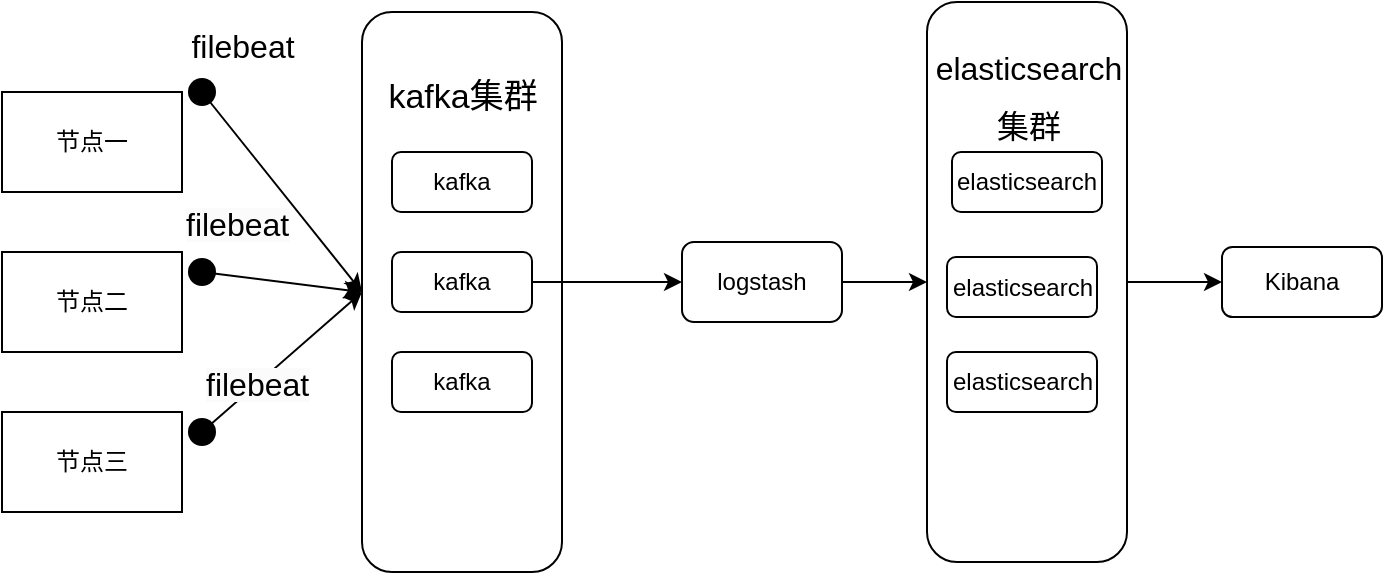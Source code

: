<mxfile version="21.6.2" type="github">
  <diagram name="第 1 页" id="7MqZxgHIHBNX4ZySx4Cy">
    <mxGraphModel dx="1363" dy="650" grid="1" gridSize="10" guides="1" tooltips="1" connect="1" arrows="1" fold="1" page="1" pageScale="1" pageWidth="827" pageHeight="1169" math="0" shadow="0">
      <root>
        <mxCell id="0" />
        <mxCell id="1" parent="0" />
        <mxCell id="8qYdOQDrGCpXGIiek9M1-2" value="节点一" style="rounded=0;whiteSpace=wrap;html=1;" vertex="1" parent="1">
          <mxGeometry x="60" y="110" width="90" height="50" as="geometry" />
        </mxCell>
        <mxCell id="8qYdOQDrGCpXGIiek9M1-3" value="节点二" style="rounded=0;whiteSpace=wrap;html=1;" vertex="1" parent="1">
          <mxGeometry x="60" y="190" width="90" height="50" as="geometry" />
        </mxCell>
        <mxCell id="8qYdOQDrGCpXGIiek9M1-4" value="节点三" style="rounded=0;whiteSpace=wrap;html=1;" vertex="1" parent="1">
          <mxGeometry x="60" y="270" width="90" height="50" as="geometry" />
        </mxCell>
        <mxCell id="8qYdOQDrGCpXGIiek9M1-11" style="rounded=0;orthogonalLoop=1;jettySize=auto;html=1;entryX=0;entryY=0.5;entryDx=0;entryDy=0;" edge="1" parent="1" source="8qYdOQDrGCpXGIiek9M1-5" target="8qYdOQDrGCpXGIiek9M1-9">
          <mxGeometry relative="1" as="geometry" />
        </mxCell>
        <mxCell id="8qYdOQDrGCpXGIiek9M1-5" value="" style="shape=waypoint;sketch=0;fillStyle=solid;size=6;pointerEvents=1;points=[];fillColor=none;resizable=0;rotatable=0;perimeter=centerPerimeter;snapToPoint=1;strokeWidth=5;" vertex="1" parent="1">
          <mxGeometry x="150" y="100" width="20" height="20" as="geometry" />
        </mxCell>
        <mxCell id="8qYdOQDrGCpXGIiek9M1-12" style="rounded=0;orthogonalLoop=1;jettySize=auto;html=1;" edge="1" parent="1" source="8qYdOQDrGCpXGIiek9M1-6">
          <mxGeometry relative="1" as="geometry">
            <mxPoint x="240" y="210" as="targetPoint" />
          </mxGeometry>
        </mxCell>
        <mxCell id="8qYdOQDrGCpXGIiek9M1-6" value="" style="shape=waypoint;sketch=0;fillStyle=solid;size=6;pointerEvents=1;points=[];fillColor=none;resizable=0;rotatable=0;perimeter=centerPerimeter;snapToPoint=1;strokeWidth=5;" vertex="1" parent="1">
          <mxGeometry x="150" y="190" width="20" height="20" as="geometry" />
        </mxCell>
        <mxCell id="8qYdOQDrGCpXGIiek9M1-13" style="rounded=0;orthogonalLoop=1;jettySize=auto;html=1;entryX=0;entryY=0.5;entryDx=0;entryDy=0;" edge="1" parent="1" source="8qYdOQDrGCpXGIiek9M1-7" target="8qYdOQDrGCpXGIiek9M1-9">
          <mxGeometry relative="1" as="geometry">
            <mxPoint x="230" y="210" as="targetPoint" />
          </mxGeometry>
        </mxCell>
        <mxCell id="8qYdOQDrGCpXGIiek9M1-7" value="" style="shape=waypoint;sketch=0;fillStyle=solid;size=6;pointerEvents=1;points=[];fillColor=none;resizable=0;rotatable=0;perimeter=centerPerimeter;snapToPoint=1;strokeWidth=5;" vertex="1" parent="1">
          <mxGeometry x="150" y="270" width="20" height="20" as="geometry" />
        </mxCell>
        <mxCell id="8qYdOQDrGCpXGIiek9M1-9" value="" style="rounded=1;whiteSpace=wrap;html=1;" vertex="1" parent="1">
          <mxGeometry x="240" y="70" width="100" height="280" as="geometry" />
        </mxCell>
        <mxCell id="8qYdOQDrGCpXGIiek9M1-14" value="kafka" style="rounded=1;whiteSpace=wrap;html=1;" vertex="1" parent="1">
          <mxGeometry x="255" y="140" width="70" height="30" as="geometry" />
        </mxCell>
        <mxCell id="8qYdOQDrGCpXGIiek9M1-19" style="edgeStyle=orthogonalEdgeStyle;rounded=0;orthogonalLoop=1;jettySize=auto;html=1;" edge="1" parent="1" source="8qYdOQDrGCpXGIiek9M1-15" target="8qYdOQDrGCpXGIiek9M1-18">
          <mxGeometry relative="1" as="geometry" />
        </mxCell>
        <mxCell id="8qYdOQDrGCpXGIiek9M1-15" value="kafka" style="rounded=1;whiteSpace=wrap;html=1;" vertex="1" parent="1">
          <mxGeometry x="255" y="190" width="70" height="30" as="geometry" />
        </mxCell>
        <mxCell id="8qYdOQDrGCpXGIiek9M1-16" value="kafka" style="rounded=1;whiteSpace=wrap;html=1;" vertex="1" parent="1">
          <mxGeometry x="255" y="240" width="70" height="30" as="geometry" />
        </mxCell>
        <mxCell id="8qYdOQDrGCpXGIiek9M1-17" value="&lt;span style=&quot;font-weight: normal;&quot;&gt;&lt;font style=&quot;font-size: 17px;&quot;&gt;kafka集群&lt;/font&gt;&lt;/span&gt;" style="text;strokeColor=none;fillColor=none;html=1;fontSize=24;fontStyle=1;verticalAlign=middle;align=center;" vertex="1" parent="1">
          <mxGeometry x="240" y="90" width="100" height="40" as="geometry" />
        </mxCell>
        <mxCell id="8qYdOQDrGCpXGIiek9M1-28" style="rounded=0;orthogonalLoop=1;jettySize=auto;html=1;" edge="1" parent="1" source="8qYdOQDrGCpXGIiek9M1-18" target="8qYdOQDrGCpXGIiek9M1-20">
          <mxGeometry relative="1" as="geometry" />
        </mxCell>
        <mxCell id="8qYdOQDrGCpXGIiek9M1-18" value="logstash" style="rounded=1;whiteSpace=wrap;html=1;" vertex="1" parent="1">
          <mxGeometry x="400" y="185" width="80" height="40" as="geometry" />
        </mxCell>
        <mxCell id="8qYdOQDrGCpXGIiek9M1-29" style="edgeStyle=orthogonalEdgeStyle;rounded=0;orthogonalLoop=1;jettySize=auto;html=1;entryX=0;entryY=0.5;entryDx=0;entryDy=0;" edge="1" parent="1" source="8qYdOQDrGCpXGIiek9M1-20" target="8qYdOQDrGCpXGIiek9M1-22">
          <mxGeometry relative="1" as="geometry" />
        </mxCell>
        <mxCell id="8qYdOQDrGCpXGIiek9M1-20" value="" style="rounded=1;whiteSpace=wrap;html=1;" vertex="1" parent="1">
          <mxGeometry x="522.5" y="65" width="100" height="280" as="geometry" />
        </mxCell>
        <mxCell id="8qYdOQDrGCpXGIiek9M1-22" value="Kibana" style="rounded=1;whiteSpace=wrap;html=1;" vertex="1" parent="1">
          <mxGeometry x="670" y="187.5" width="80" height="35" as="geometry" />
        </mxCell>
        <mxCell id="8qYdOQDrGCpXGIiek9M1-24" value="elasticsearch" style="rounded=1;whiteSpace=wrap;html=1;" vertex="1" parent="1">
          <mxGeometry x="535" y="140" width="75" height="30" as="geometry" />
        </mxCell>
        <mxCell id="8qYdOQDrGCpXGIiek9M1-25" value="elasticsearch" style="rounded=1;whiteSpace=wrap;html=1;" vertex="1" parent="1">
          <mxGeometry x="532.5" y="192.5" width="75" height="30" as="geometry" />
        </mxCell>
        <mxCell id="8qYdOQDrGCpXGIiek9M1-26" value="elasticsearch" style="rounded=1;whiteSpace=wrap;html=1;" vertex="1" parent="1">
          <mxGeometry x="532.5" y="240" width="75" height="30" as="geometry" />
        </mxCell>
        <mxCell id="8qYdOQDrGCpXGIiek9M1-30" value="&lt;span style=&quot;font-weight: normal; font-size: 16px;&quot;&gt;&lt;font style=&quot;font-size: 16px;&quot;&gt;elasticsearch&lt;br&gt;集群&lt;/font&gt;&lt;/span&gt;" style="text;strokeColor=none;fillColor=none;html=1;fontSize=24;fontStyle=1;verticalAlign=middle;align=center;" vertex="1" parent="1">
          <mxGeometry x="523" y="90" width="100" height="40" as="geometry" />
        </mxCell>
        <mxCell id="8qYdOQDrGCpXGIiek9M1-31" value="&lt;span style=&quot;font-weight: normal;&quot;&gt;&lt;font style=&quot;font-size: 16px;&quot;&gt;filebeat&lt;/font&gt;&lt;/span&gt;" style="text;strokeColor=none;fillColor=none;html=1;fontSize=24;fontStyle=1;verticalAlign=middle;align=center;" vertex="1" parent="1">
          <mxGeometry x="130" y="65" width="100" height="40" as="geometry" />
        </mxCell>
        <mxCell id="8qYdOQDrGCpXGIiek9M1-32" value="&lt;span style=&quot;color: rgb(0, 0, 0); font-family: Helvetica; font-size: 16px; font-style: normal; font-variant-ligatures: normal; font-variant-caps: normal; font-weight: 400; letter-spacing: normal; orphans: 2; text-align: center; text-indent: 0px; text-transform: none; widows: 2; word-spacing: 0px; -webkit-text-stroke-width: 0px; background-color: rgb(251, 251, 251); text-decoration-thickness: initial; text-decoration-style: initial; text-decoration-color: initial; float: none; display: inline !important;&quot;&gt;filebeat&lt;/span&gt;" style="text;whiteSpace=wrap;html=1;" vertex="1" parent="1">
          <mxGeometry x="150" y="160" width="90" height="40" as="geometry" />
        </mxCell>
        <mxCell id="8qYdOQDrGCpXGIiek9M1-33" value="&lt;span style=&quot;color: rgb(0, 0, 0); font-family: Helvetica; font-size: 16px; font-style: normal; font-variant-ligatures: normal; font-variant-caps: normal; font-weight: 400; letter-spacing: normal; orphans: 2; text-align: center; text-indent: 0px; text-transform: none; widows: 2; word-spacing: 0px; -webkit-text-stroke-width: 0px; background-color: rgb(251, 251, 251); text-decoration-thickness: initial; text-decoration-style: initial; text-decoration-color: initial; float: none; display: inline !important;&quot;&gt;filebeat&lt;/span&gt;" style="text;whiteSpace=wrap;html=1;" vertex="1" parent="1">
          <mxGeometry x="160" y="240" width="90" height="40" as="geometry" />
        </mxCell>
      </root>
    </mxGraphModel>
  </diagram>
</mxfile>

